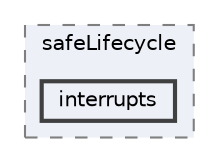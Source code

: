 digraph "interrupts"
{
 // LATEX_PDF_SIZE
  bgcolor="transparent";
  edge [fontname=Helvetica,fontsize=10,labelfontname=Helvetica,labelfontsize=10];
  node [fontname=Helvetica,fontsize=10,shape=box,height=0.2,width=0.4];
  compound=true
  subgraph clusterdir_62fe98e91a8d89c11f2d05126c5577e3 {
    graph [ bgcolor="#edf0f7", pencolor="grey50", label="safeLifecycle", fontname=Helvetica,fontsize=10 style="filled,dashed", URL="dir_62fe98e91a8d89c11f2d05126c5577e3.html",tooltip=""]
  dir_87eea4e2479f2908ed72589ad4c30235 [label="interrupts", fillcolor="#edf0f7", color="grey25", style="filled,bold", URL="dir_87eea4e2479f2908ed72589ad4c30235.html",tooltip=""];
  }
}
